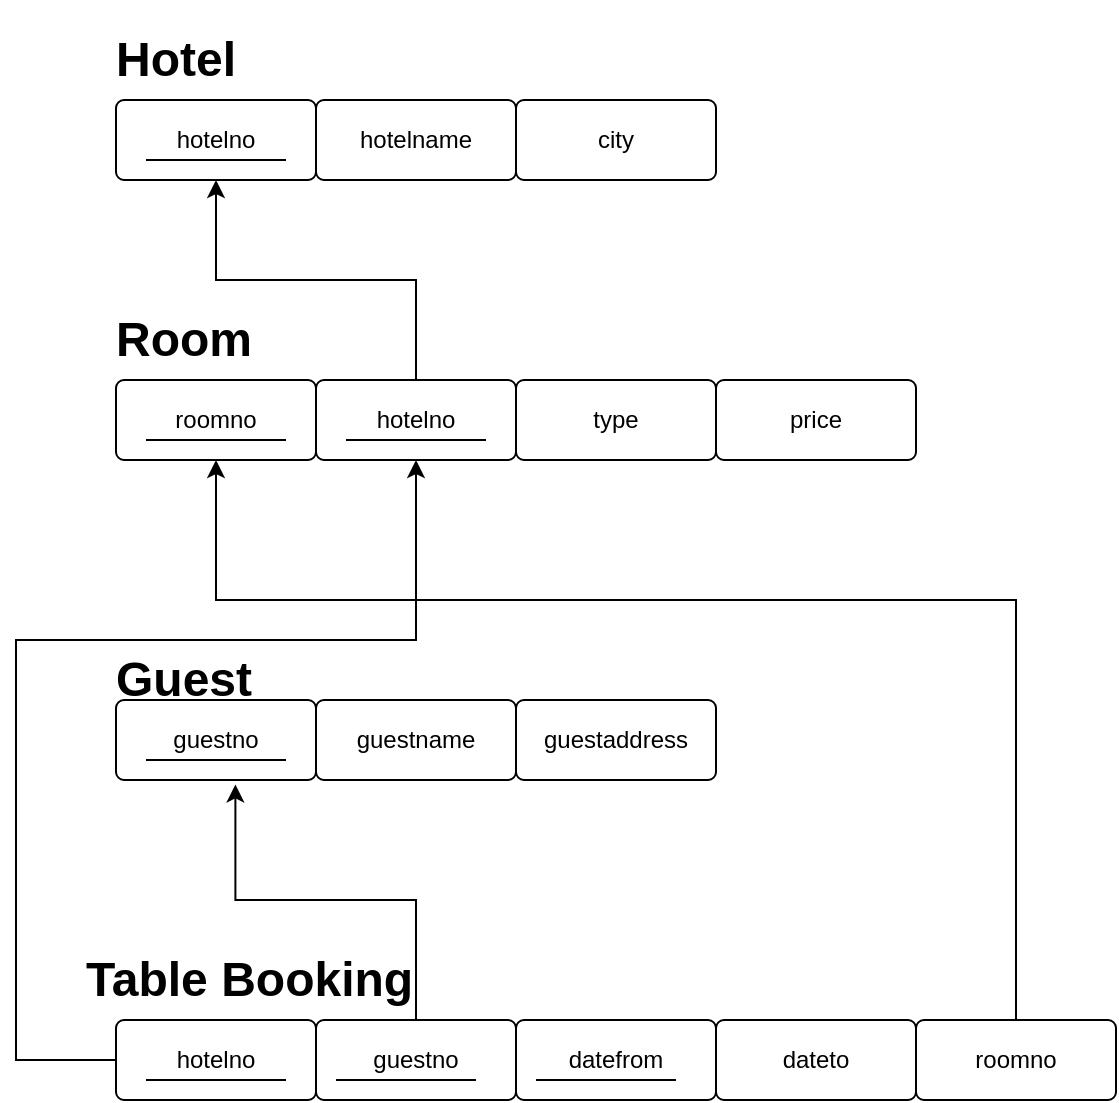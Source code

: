 <mxfile version="14.0.1" type="github">
  <diagram id="VBYud7IvUnq1WB65MO8T" name="Page-1">
    <mxGraphModel dx="910" dy="413" grid="1" gridSize="10" guides="1" tooltips="1" connect="1" arrows="1" fold="1" page="1" pageScale="1" pageWidth="850" pageHeight="1100" math="0" shadow="0">
      <root>
        <mxCell id="0" />
        <mxCell id="1" parent="0" />
        <mxCell id="CdSLZS1njs92kIyg_cnn-17" value="hotelno" style="rounded=1;arcSize=10;whiteSpace=wrap;html=1;align=center;" vertex="1" parent="1">
          <mxGeometry x="120" y="180" width="100" height="40" as="geometry" />
        </mxCell>
        <mxCell id="CdSLZS1njs92kIyg_cnn-18" value="hotelname" style="rounded=1;arcSize=10;whiteSpace=wrap;html=1;align=center;" vertex="1" parent="1">
          <mxGeometry x="220" y="180" width="100" height="40" as="geometry" />
        </mxCell>
        <mxCell id="CdSLZS1njs92kIyg_cnn-22" value="city" style="rounded=1;arcSize=10;whiteSpace=wrap;html=1;align=center;" vertex="1" parent="1">
          <mxGeometry x="320" y="180" width="100" height="40" as="geometry" />
        </mxCell>
        <mxCell id="CdSLZS1njs92kIyg_cnn-23" value="roomno" style="rounded=1;arcSize=10;whiteSpace=wrap;html=1;align=center;" vertex="1" parent="1">
          <mxGeometry x="120" y="320" width="100" height="40" as="geometry" />
        </mxCell>
        <mxCell id="CdSLZS1njs92kIyg_cnn-39" style="edgeStyle=orthogonalEdgeStyle;rounded=0;orthogonalLoop=1;jettySize=auto;html=1;entryX=0.5;entryY=1;entryDx=0;entryDy=0;" edge="1" parent="1" source="CdSLZS1njs92kIyg_cnn-24" target="CdSLZS1njs92kIyg_cnn-17">
          <mxGeometry relative="1" as="geometry" />
        </mxCell>
        <mxCell id="CdSLZS1njs92kIyg_cnn-24" value="hotelno" style="rounded=1;arcSize=10;whiteSpace=wrap;html=1;align=center;" vertex="1" parent="1">
          <mxGeometry x="220" y="320" width="100" height="40" as="geometry" />
        </mxCell>
        <mxCell id="CdSLZS1njs92kIyg_cnn-25" value="type" style="rounded=1;arcSize=10;whiteSpace=wrap;html=1;align=center;" vertex="1" parent="1">
          <mxGeometry x="320" y="320" width="100" height="40" as="geometry" />
        </mxCell>
        <mxCell id="CdSLZS1njs92kIyg_cnn-26" value="guestno" style="rounded=1;arcSize=10;whiteSpace=wrap;html=1;align=center;" vertex="1" parent="1">
          <mxGeometry x="120" y="480" width="100" height="40" as="geometry" />
        </mxCell>
        <mxCell id="CdSLZS1njs92kIyg_cnn-27" value="guestname" style="rounded=1;arcSize=10;whiteSpace=wrap;html=1;align=center;" vertex="1" parent="1">
          <mxGeometry x="220" y="480" width="100" height="40" as="geometry" />
        </mxCell>
        <mxCell id="CdSLZS1njs92kIyg_cnn-28" value="guestaddress" style="rounded=1;arcSize=10;whiteSpace=wrap;html=1;align=center;" vertex="1" parent="1">
          <mxGeometry x="320" y="480" width="100" height="40" as="geometry" />
        </mxCell>
        <mxCell id="CdSLZS1njs92kIyg_cnn-29" value="price" style="rounded=1;arcSize=10;whiteSpace=wrap;html=1;align=center;" vertex="1" parent="1">
          <mxGeometry x="420" y="320" width="100" height="40" as="geometry" />
        </mxCell>
        <mxCell id="CdSLZS1njs92kIyg_cnn-44" style="edgeStyle=orthogonalEdgeStyle;rounded=0;orthogonalLoop=1;jettySize=auto;html=1;" edge="1" parent="1" source="CdSLZS1njs92kIyg_cnn-30" target="CdSLZS1njs92kIyg_cnn-24">
          <mxGeometry relative="1" as="geometry">
            <Array as="points">
              <mxPoint x="70" y="660" />
              <mxPoint x="70" y="450" />
              <mxPoint x="270" y="450" />
            </Array>
          </mxGeometry>
        </mxCell>
        <mxCell id="CdSLZS1njs92kIyg_cnn-30" value="hotelno" style="rounded=1;arcSize=10;whiteSpace=wrap;html=1;align=center;" vertex="1" parent="1">
          <mxGeometry x="120" y="640" width="100" height="40" as="geometry" />
        </mxCell>
        <mxCell id="CdSLZS1njs92kIyg_cnn-46" style="edgeStyle=orthogonalEdgeStyle;rounded=0;orthogonalLoop=1;jettySize=auto;html=1;entryX=0.597;entryY=1.055;entryDx=0;entryDy=0;entryPerimeter=0;" edge="1" parent="1" source="CdSLZS1njs92kIyg_cnn-31" target="CdSLZS1njs92kIyg_cnn-26">
          <mxGeometry relative="1" as="geometry" />
        </mxCell>
        <mxCell id="CdSLZS1njs92kIyg_cnn-31" value="guestno" style="rounded=1;arcSize=10;whiteSpace=wrap;html=1;align=center;" vertex="1" parent="1">
          <mxGeometry x="220" y="640" width="100" height="40" as="geometry" />
        </mxCell>
        <mxCell id="CdSLZS1njs92kIyg_cnn-32" value="datefrom" style="rounded=1;arcSize=10;whiteSpace=wrap;html=1;align=center;" vertex="1" parent="1">
          <mxGeometry x="320" y="640" width="100" height="40" as="geometry" />
        </mxCell>
        <mxCell id="CdSLZS1njs92kIyg_cnn-33" value="dateto" style="rounded=1;arcSize=10;whiteSpace=wrap;html=1;align=center;" vertex="1" parent="1">
          <mxGeometry x="420" y="640" width="100" height="40" as="geometry" />
        </mxCell>
        <mxCell id="CdSLZS1njs92kIyg_cnn-45" style="edgeStyle=orthogonalEdgeStyle;rounded=0;orthogonalLoop=1;jettySize=auto;html=1;entryX=0.5;entryY=1;entryDx=0;entryDy=0;" edge="1" parent="1" source="CdSLZS1njs92kIyg_cnn-34" target="CdSLZS1njs92kIyg_cnn-23">
          <mxGeometry relative="1" as="geometry">
            <Array as="points">
              <mxPoint x="570" y="430" />
              <mxPoint x="170" y="430" />
            </Array>
          </mxGeometry>
        </mxCell>
        <mxCell id="CdSLZS1njs92kIyg_cnn-34" value="roomno" style="rounded=1;arcSize=10;whiteSpace=wrap;html=1;align=center;" vertex="1" parent="1">
          <mxGeometry x="520" y="640" width="100" height="40" as="geometry" />
        </mxCell>
        <mxCell id="CdSLZS1njs92kIyg_cnn-36" value="" style="endArrow=none;html=1;rounded=0;" edge="1" parent="1">
          <mxGeometry relative="1" as="geometry">
            <mxPoint x="135" y="210" as="sourcePoint" />
            <mxPoint x="205" y="210" as="targetPoint" />
          </mxGeometry>
        </mxCell>
        <mxCell id="CdSLZS1njs92kIyg_cnn-37" value="" style="endArrow=none;html=1;rounded=0;" edge="1" parent="1">
          <mxGeometry relative="1" as="geometry">
            <mxPoint x="135" y="350" as="sourcePoint" />
            <mxPoint x="205" y="350" as="targetPoint" />
          </mxGeometry>
        </mxCell>
        <mxCell id="CdSLZS1njs92kIyg_cnn-38" value="" style="endArrow=none;html=1;rounded=0;" edge="1" parent="1">
          <mxGeometry relative="1" as="geometry">
            <mxPoint x="235" y="350" as="sourcePoint" />
            <mxPoint x="305" y="350" as="targetPoint" />
          </mxGeometry>
        </mxCell>
        <mxCell id="CdSLZS1njs92kIyg_cnn-40" value="" style="endArrow=none;html=1;rounded=0;" edge="1" parent="1">
          <mxGeometry relative="1" as="geometry">
            <mxPoint x="135" y="510" as="sourcePoint" />
            <mxPoint x="205" y="510" as="targetPoint" />
          </mxGeometry>
        </mxCell>
        <mxCell id="CdSLZS1njs92kIyg_cnn-41" value="" style="endArrow=none;html=1;rounded=0;" edge="1" parent="1">
          <mxGeometry relative="1" as="geometry">
            <mxPoint x="135" y="670" as="sourcePoint" />
            <mxPoint x="205" y="670" as="targetPoint" />
          </mxGeometry>
        </mxCell>
        <mxCell id="CdSLZS1njs92kIyg_cnn-42" value="" style="endArrow=none;html=1;rounded=0;" edge="1" parent="1">
          <mxGeometry relative="1" as="geometry">
            <mxPoint x="230" y="670" as="sourcePoint" />
            <mxPoint x="300" y="670" as="targetPoint" />
          </mxGeometry>
        </mxCell>
        <mxCell id="CdSLZS1njs92kIyg_cnn-43" value="" style="endArrow=none;html=1;rounded=0;" edge="1" parent="1">
          <mxGeometry relative="1" as="geometry">
            <mxPoint x="330" y="670" as="sourcePoint" />
            <mxPoint x="400" y="670" as="targetPoint" />
          </mxGeometry>
        </mxCell>
        <mxCell id="CdSLZS1njs92kIyg_cnn-52" value="&lt;h1&gt;Hotel&lt;/h1&gt;" style="text;html=1;strokeColor=none;fillColor=none;spacing=5;spacingTop=-20;whiteSpace=wrap;overflow=hidden;rounded=0;" vertex="1" parent="1">
          <mxGeometry x="115" y="140" width="70" height="30" as="geometry" />
        </mxCell>
        <mxCell id="CdSLZS1njs92kIyg_cnn-53" value="&lt;h1&gt;Room&lt;/h1&gt;" style="text;html=1;strokeColor=none;fillColor=none;spacing=5;spacingTop=-20;whiteSpace=wrap;overflow=hidden;rounded=0;" vertex="1" parent="1">
          <mxGeometry x="115" y="280" width="85" height="30" as="geometry" />
        </mxCell>
        <mxCell id="CdSLZS1njs92kIyg_cnn-54" value="&lt;h1&gt;Guest&lt;/h1&gt;" style="text;html=1;strokeColor=none;fillColor=none;spacing=5;spacingTop=-20;whiteSpace=wrap;overflow=hidden;rounded=0;" vertex="1" parent="1">
          <mxGeometry x="115" y="450" width="95" height="30" as="geometry" />
        </mxCell>
        <mxCell id="CdSLZS1njs92kIyg_cnn-55" value="&lt;h1&gt;Table Booking&lt;/h1&gt;" style="text;html=1;strokeColor=none;fillColor=none;spacing=5;spacingTop=-20;whiteSpace=wrap;overflow=hidden;rounded=0;" vertex="1" parent="1">
          <mxGeometry x="100" y="600" width="195" height="40" as="geometry" />
        </mxCell>
      </root>
    </mxGraphModel>
  </diagram>
</mxfile>
